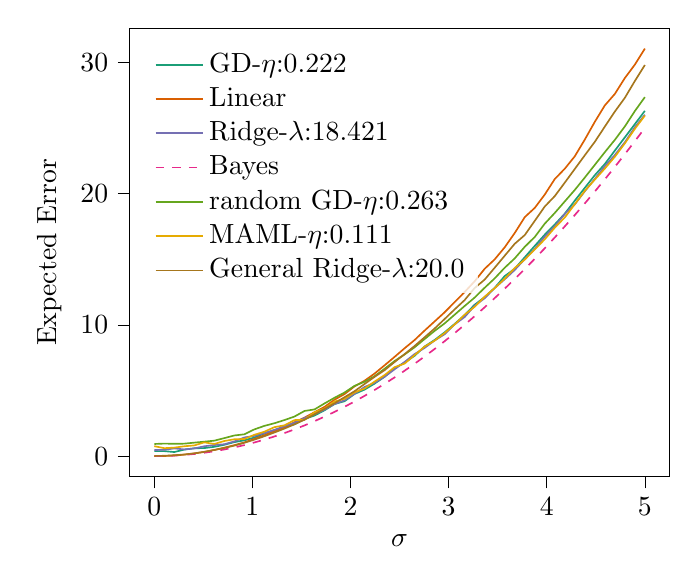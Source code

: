 % This file was created with tikzplotlib v0.10.1.
\begin{tikzpicture}

\definecolor{chocolate217952}{RGB}{217,95,2}
\definecolor{darkcyan27158119}{RGB}{27,158,119}
\definecolor{darkgoldenrod16611829}{RGB}{166,118,29}
\definecolor{darkgray176}{RGB}{176,176,176}
\definecolor{deeppink23141138}{RGB}{231,41,138}
\definecolor{lightslategray117112179}{RGB}{117,112,179}
\definecolor{olivedrab10216630}{RGB}{102,166,30}
\definecolor{orange2301712}{RGB}{230,171,2}

\begin{axis}[
legend cell align={left},
legend style={
  fill opacity=0.8,
  draw opacity=1,
  text opacity=1,
  at={(0.03,0.97)},
  anchor=north west,
  draw=none
},
tick align=outside,
tick pos=left,
x grid style={darkgray176},
xlabel={\(\displaystyle \sigma\)},
xmin=-0.25, xmax=5.25,
xtick style={color=black},
y grid style={darkgray176},
ylabel={Expected Error},
ymin=-1.552, ymax=32.587,
ytick style={color=black}
]
\addplot [semithick, darkcyan27158119]
table {%
0 0.387
0.102 0.383
0.204 0.314
0.306 0.499
0.408 0.6
0.51 0.617
0.612 0.712
0.714 0.867
0.816 1.068
0.918 1.204
1.02 1.42
1.122 1.721
1.224 1.975
1.327 2.196
1.429 2.43
1.531 2.829
1.633 3.093
1.735 3.493
1.837 3.966
1.939 4.183
2.041 4.737
2.143 5.067
2.245 5.522
2.347 6.043
2.449 6.701
2.551 7.127
2.653 7.641
2.755 8.35
2.857 8.845
2.959 9.428
3.061 10.067
3.163 10.742
3.265 11.534
3.367 12.108
3.469 12.813
3.571 13.71
3.673 14.265
3.776 15.148
3.878 16.015
3.98 16.87
4.082 17.645
4.184 18.469
4.286 19.46
4.388 20.434
4.49 21.399
4.592 22.249
4.694 23.27
4.796 24.278
4.898 25.285
5 26.293
};
\addlegendentry{GD-$\eta$:0.222}
\addplot [semithick, chocolate217952]
table {%
0 1.762e-31
0.102 0.013
0.204 0.053
0.306 0.118
0.408 0.21
0.51 0.326
0.612 0.47
0.714 0.646
0.816 0.838
0.918 1.045
1.02 1.315
1.122 1.593
1.224 1.911
1.327 2.203
1.429 2.58
1.531 2.937
1.633 3.346
1.735 3.753
1.837 4.303
1.939 4.727
2.041 5.314
2.143 5.744
2.245 6.29
2.347 6.917
2.449 7.56
2.551 8.216
2.653 8.843
2.755 9.564
2.857 10.259
2.959 10.954
3.061 11.73
3.163 12.499
3.265 13.316
3.367 14.266
3.469 14.983
3.571 15.898
3.673 16.986
3.776 18.202
3.878 18.907
3.98 19.924
4.082 21.105
4.184 21.89
4.286 22.837
4.388 24.111
4.49 25.462
4.592 26.71
4.694 27.583
4.796 28.793
4.898 29.815
5 31.035
};
\addlegendentry{Linear}
\addplot [semithick, lightslategray117112179]
table {%
0 0.471
0.102 0.484
0.204 0.592
0.306 0.513
0.408 0.59
0.51 0.754
0.612 0.848
0.714 0.909
0.816 1.124
0.918 1.423
1.02 1.547
1.122 1.756
1.224 1.999
1.327 2.284
1.429 2.537
1.531 2.909
1.633 3.194
1.735 3.539
1.837 3.971
1.939 4.258
2.041 4.742
2.143 5.269
2.245 5.584
2.347 6.046
2.449 6.613
2.551 7.172
2.653 7.773
2.755 8.242
2.857 8.807
2.959 9.285
3.061 10.032
3.163 10.593
3.265 11.453
3.367 12.024
3.469 12.8
3.571 13.465
3.673 14.173
3.776 15.004
3.878 15.785
3.98 16.729
4.082 17.515
4.184 18.448
4.286 19.176
4.388 20.168
4.49 21.12
4.592 22.087
4.694 22.933
4.796 23.906
4.898 25.042
5 25.997
};
\addlegendentry{Ridge-$\lambda$:18.421}
\addplot [semithick, deeppink23141138, dashed]
table {%
0 0
0.102 0.01
0.204 0.042
0.306 0.094
0.408 0.167
0.51 0.26
0.612 0.375
0.714 0.51
0.816 0.666
0.918 0.843
1.02 1.041
1.122 1.26
1.224 1.499
1.327 1.759
1.429 2.04
1.531 2.342
1.633 2.665
1.735 3.008
1.837 3.373
1.939 3.758
2.041 4.164
2.143 4.591
2.245 5.038
2.347 5.507
2.449 5.996
2.551 6.506
2.653 7.037
2.755 7.589
2.857 8.161
2.959 8.754
3.061 9.369
3.163 10.004
3.265 10.659
3.367 11.336
3.469 12.033
3.571 12.752
3.673 13.491
3.776 14.251
3.878 15.031
3.98 15.833
4.082 16.655
4.184 17.498
4.286 18.362
4.388 19.247
4.49 20.153
4.592 21.079
4.694 22.027
4.796 22.995
4.898 23.984
5 24.993
};
\addlegendentry{Bayes}
\addplot [semithick, olivedrab10216630]
table {%
0 0.928
0.102 0.958
0.204 0.941
0.306 0.953
0.408 1.03
0.51 1.104
0.612 1.181
0.714 1.375
0.816 1.577
0.918 1.664
1.02 2.04
1.122 2.306
1.224 2.507
1.327 2.75
1.429 3.018
1.531 3.442
1.633 3.56
1.735 4.015
1.837 4.448
1.939 4.846
2.041 5.356
2.143 5.662
2.245 6.087
2.347 6.654
2.449 7.246
2.551 7.742
2.653 8.289
2.755 8.918
2.857 9.539
2.959 10.11
3.061 10.771
3.163 11.434
3.265 12.076
3.367 12.823
3.469 13.535
3.571 14.345
3.673 15.055
3.776 15.944
3.878 16.693
3.98 17.706
4.082 18.523
4.184 19.4
4.286 20.275
4.388 21.217
4.49 22.183
4.592 23.149
4.694 24.086
4.796 25.106
4.898 26.279
5 27.34
};
\addlegendentry{random GD-$\eta$:0.263}
\addplot [semithick, orange2301712]
table {%
0 0.761
0.102 0.608
0.204 0.65
0.306 0.754
0.408 0.819
0.51 1.051
0.612 0.929
0.714 1.156
0.816 1.286
0.918 1.307
1.02 1.628
1.122 1.862
1.224 2.209
1.327 2.349
1.429 2.746
1.531 2.772
1.633 3.347
1.735 3.627
1.837 4.164
1.939 4.364
2.041 4.854
2.143 5.15
2.245 5.679
2.347 6.173
2.449 6.779
2.551 7.045
2.653 7.696
2.755 8.342
2.857 8.794
2.959 9.372
3.061 10.023
3.163 10.776
3.265 11.372
3.367 12.144
3.469 12.794
3.571 13.511
3.673 14.322
3.776 14.97
3.878 15.74
3.98 16.518
4.082 17.402
4.184 18.176
4.286 19.19
4.388 20.205
4.49 21.059
4.592 21.901
4.694 22.799
4.796 23.82
4.898 24.922
5 25.937
};
\addlegendentry{MAML-$\eta$:0.111}
\addplot [semithick, darkgoldenrod16611829]
table {%
0 0.017
0.102 0.028
0.204 0.07
0.306 0.126
0.408 0.214
0.51 0.329
0.612 0.474
0.714 0.626
0.816 0.803
0.918 1.022
1.02 1.257
1.122 1.518
1.224 1.802
1.327 2.102
1.429 2.428
1.531 2.775
1.633 3.189
1.735 3.6
1.837 4.025
1.939 4.49
2.041 4.945
2.143 5.496
2.245 6.038
2.347 6.546
2.449 7.168
2.551 7.769
2.653 8.39
2.755 9.053
2.857 9.719
2.959 10.443
3.061 11.177
3.163 11.884
3.265 12.803
3.367 13.444
3.469 14.345
3.571 15.258
3.673 16.168
3.776 16.837
3.878 17.922
3.98 19.012
4.082 19.805
4.184 20.831
4.286 21.872
4.388 22.913
4.49 23.939
4.592 25.097
4.694 26.239
4.796 27.288
4.898 28.567
5 29.786
};
\addlegendentry{General Ridge-$\lambda$:20.0}
\end{axis}

\end{tikzpicture}
